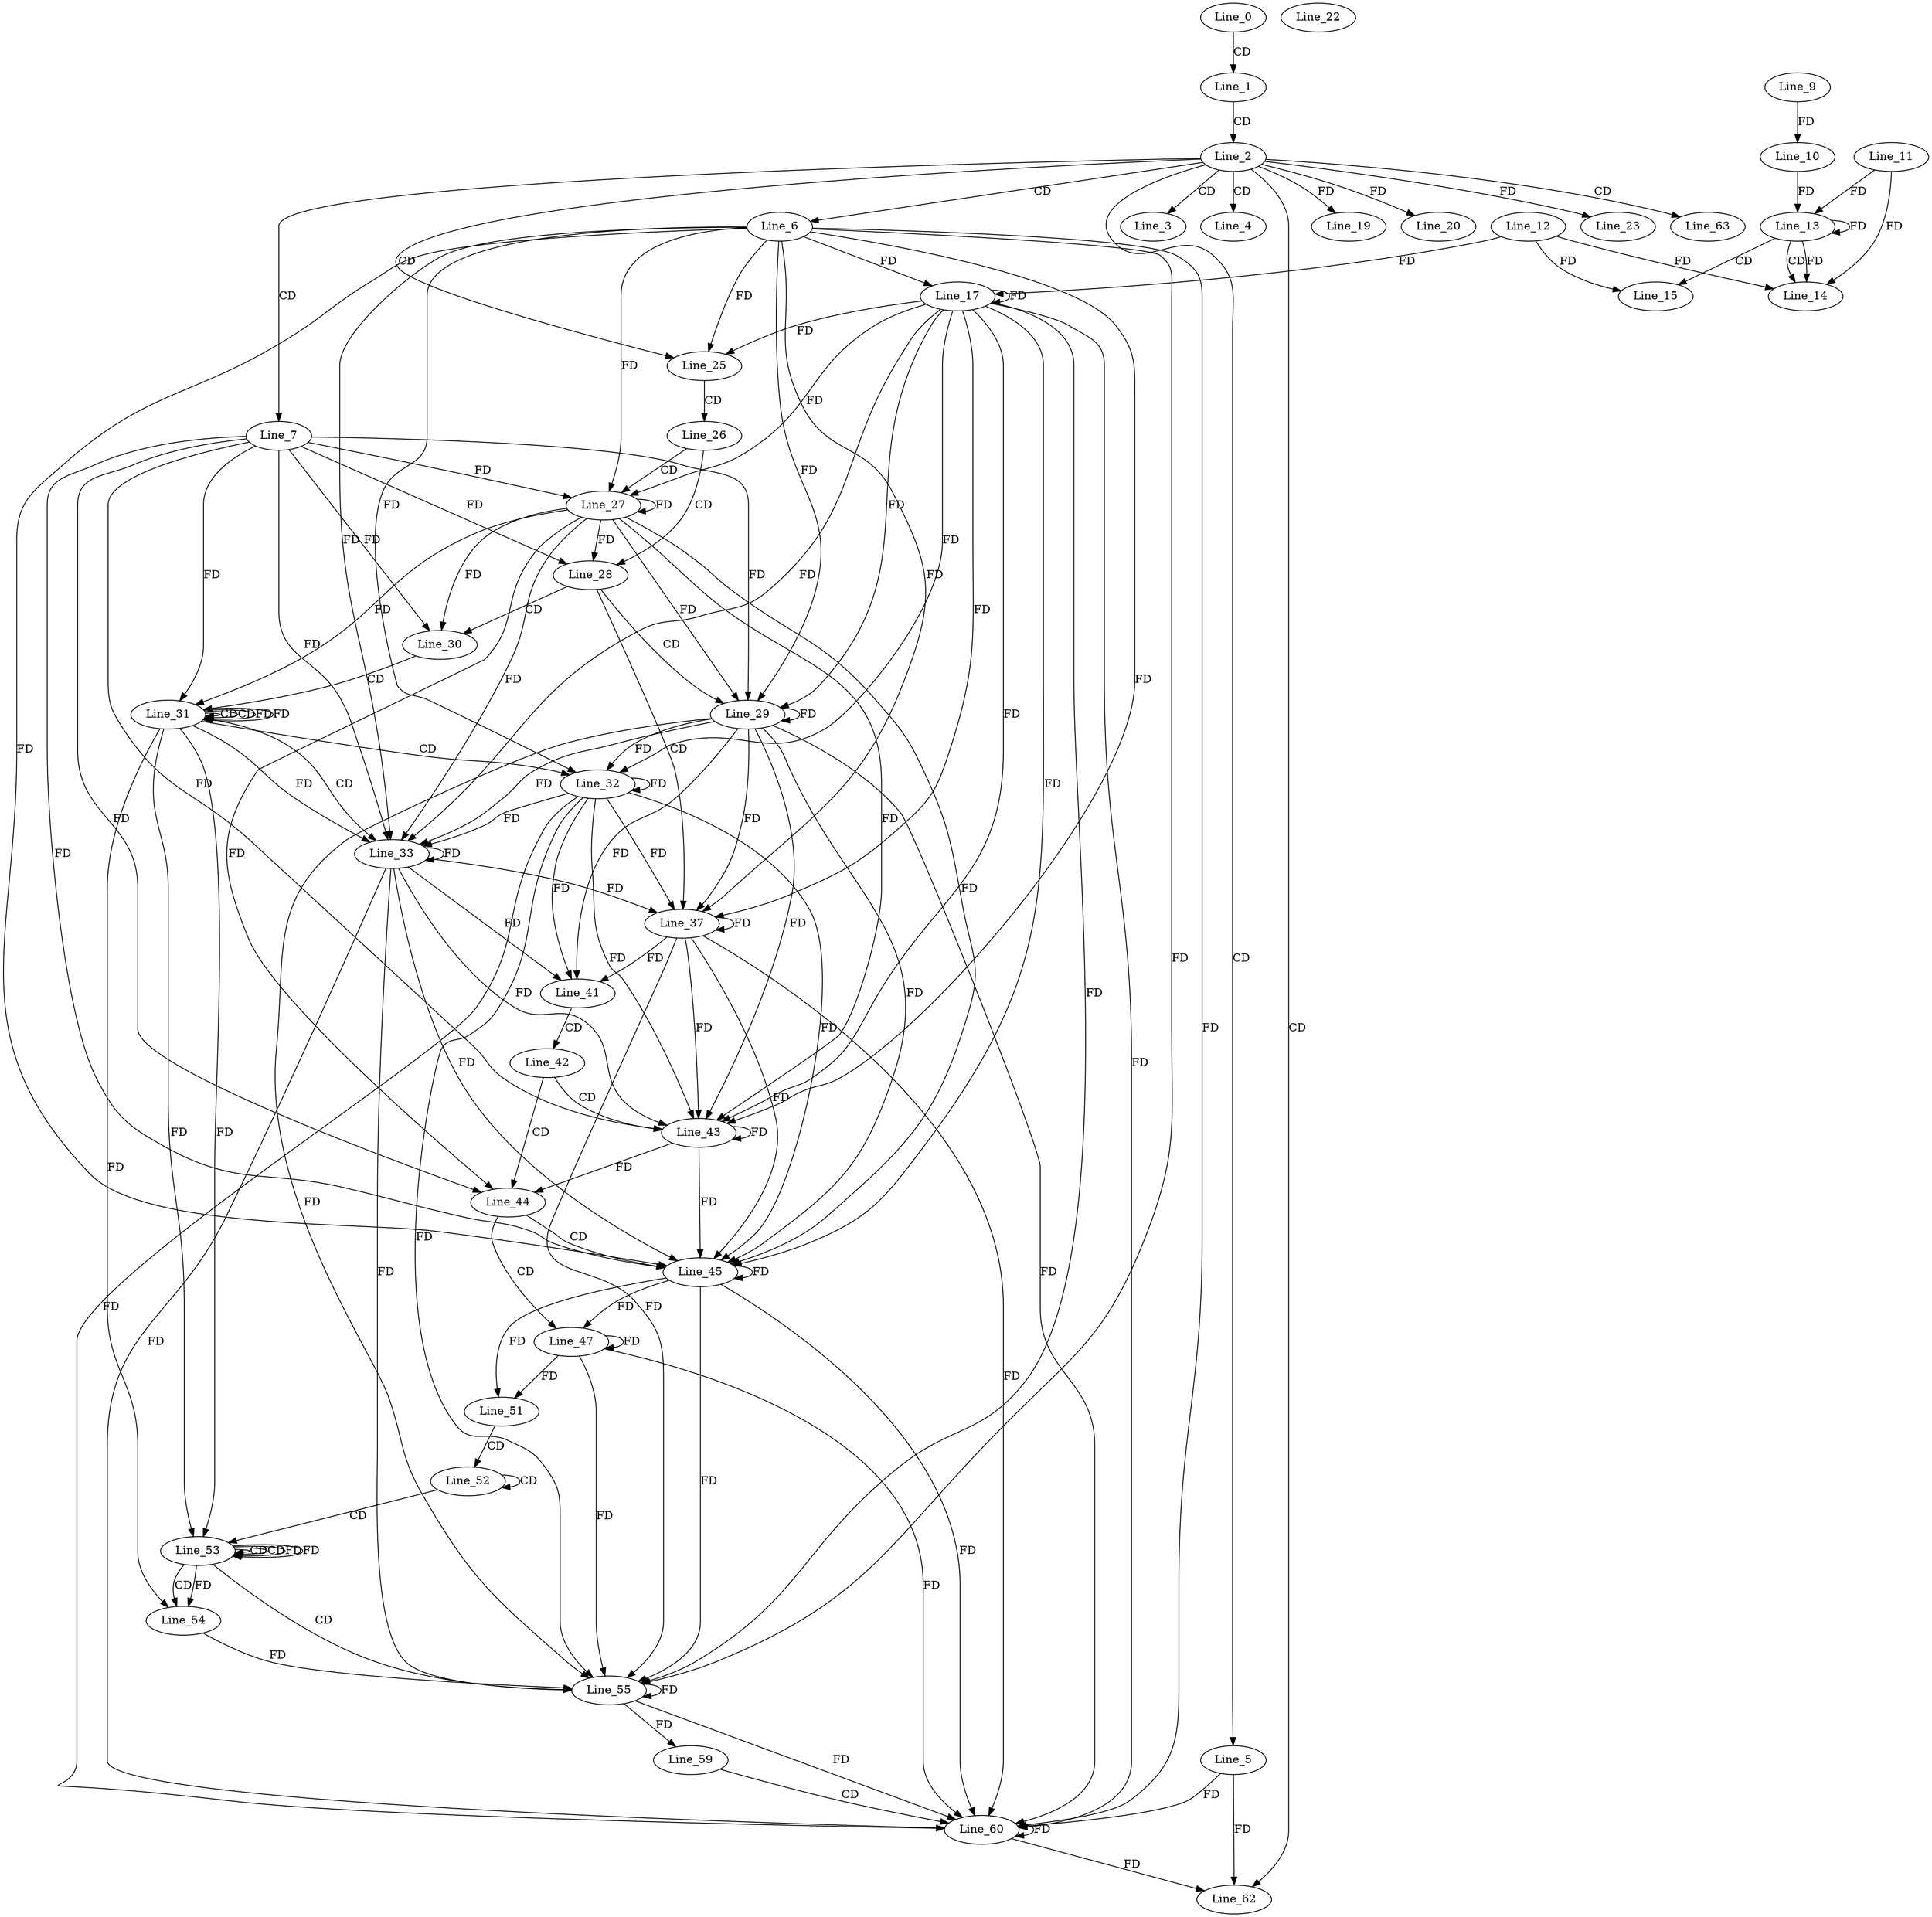 digraph G {
  Line_0;
  Line_1;
  Line_2;
  Line_3;
  Line_4;
  Line_5;
  Line_6;
  Line_7;
  Line_9;
  Line_10;
  Line_13;
  Line_11;
  Line_13;
  Line_10;
  Line_13;
  Line_14;
  Line_12;
  Line_15;
  Line_17;
  Line_17;
  Line_19;
  Line_20;
  Line_22;
  Line_23;
  Line_25;
  Line_26;
  Line_27;
  Line_27;
  Line_28;
  Line_28;
  Line_29;
  Line_29;
  Line_30;
  Line_30;
  Line_31;
  Line_31;
  Line_31;
  Line_31;
  Line_32;
  Line_33;
  Line_33;
  Line_37;
  Line_41;
  Line_42;
  Line_43;
  Line_43;
  Line_44;
  Line_44;
  Line_45;
  Line_45;
  Line_47;
  Line_51;
  Line_52;
  Line_52;
  Line_52;
  Line_53;
  Line_53;
  Line_53;
  Line_54;
  Line_54;
  Line_55;
  Line_55;
  Line_55;
  Line_55;
  Line_59;
  Line_60;
  Line_62;
  Line_63;
  Line_0 -> Line_1 [ label="CD" ];
  Line_1 -> Line_2 [ label="CD" ];
  Line_2 -> Line_3 [ label="CD" ];
  Line_2 -> Line_4 [ label="CD" ];
  Line_2 -> Line_5 [ label="CD" ];
  Line_2 -> Line_6 [ label="CD" ];
  Line_2 -> Line_7 [ label="CD" ];
  Line_9 -> Line_10 [ label="FD" ];
  Line_13 -> Line_13 [ label="FD" ];
  Line_11 -> Line_13 [ label="FD" ];
  Line_10 -> Line_13 [ label="FD" ];
  Line_13 -> Line_14 [ label="CD" ];
  Line_12 -> Line_14 [ label="FD" ];
  Line_13 -> Line_14 [ label="FD" ];
  Line_11 -> Line_14 [ label="FD" ];
  Line_13 -> Line_15 [ label="CD" ];
  Line_12 -> Line_15 [ label="FD" ];
  Line_6 -> Line_17 [ label="FD" ];
  Line_17 -> Line_17 [ label="FD" ];
  Line_12 -> Line_17 [ label="FD" ];
  Line_2 -> Line_19 [ label="FD" ];
  Line_2 -> Line_20 [ label="FD" ];
  Line_2 -> Line_23 [ label="FD" ];
  Line_2 -> Line_25 [ label="CD" ];
  Line_6 -> Line_25 [ label="FD" ];
  Line_17 -> Line_25 [ label="FD" ];
  Line_25 -> Line_26 [ label="CD" ];
  Line_26 -> Line_27 [ label="CD" ];
  Line_7 -> Line_27 [ label="FD" ];
  Line_27 -> Line_27 [ label="FD" ];
  Line_6 -> Line_27 [ label="FD" ];
  Line_17 -> Line_27 [ label="FD" ];
  Line_26 -> Line_28 [ label="CD" ];
  Line_7 -> Line_28 [ label="FD" ];
  Line_27 -> Line_28 [ label="FD" ];
  Line_28 -> Line_29 [ label="CD" ];
  Line_6 -> Line_29 [ label="FD" ];
  Line_17 -> Line_29 [ label="FD" ];
  Line_29 -> Line_29 [ label="FD" ];
  Line_7 -> Line_29 [ label="FD" ];
  Line_27 -> Line_29 [ label="FD" ];
  Line_28 -> Line_30 [ label="CD" ];
  Line_7 -> Line_30 [ label="FD" ];
  Line_27 -> Line_30 [ label="FD" ];
  Line_30 -> Line_31 [ label="CD" ];
  Line_31 -> Line_31 [ label="CD" ];
  Line_31 -> Line_31 [ label="CD" ];
  Line_7 -> Line_31 [ label="FD" ];
  Line_27 -> Line_31 [ label="FD" ];
  Line_31 -> Line_31 [ label="FD" ];
  Line_31 -> Line_32 [ label="CD" ];
  Line_32 -> Line_32 [ label="FD" ];
  Line_6 -> Line_32 [ label="FD" ];
  Line_17 -> Line_32 [ label="FD" ];
  Line_29 -> Line_32 [ label="FD" ];
  Line_31 -> Line_33 [ label="CD" ];
  Line_32 -> Line_33 [ label="FD" ];
  Line_33 -> Line_33 [ label="FD" ];
  Line_6 -> Line_33 [ label="FD" ];
  Line_17 -> Line_33 [ label="FD" ];
  Line_29 -> Line_33 [ label="FD" ];
  Line_7 -> Line_33 [ label="FD" ];
  Line_27 -> Line_33 [ label="FD" ];
  Line_31 -> Line_33 [ label="FD" ];
  Line_28 -> Line_37 [ label="CD" ];
  Line_32 -> Line_37 [ label="FD" ];
  Line_33 -> Line_37 [ label="FD" ];
  Line_6 -> Line_37 [ label="FD" ];
  Line_17 -> Line_37 [ label="FD" ];
  Line_29 -> Line_37 [ label="FD" ];
  Line_37 -> Line_37 [ label="FD" ];
  Line_32 -> Line_41 [ label="FD" ];
  Line_33 -> Line_41 [ label="FD" ];
  Line_29 -> Line_41 [ label="FD" ];
  Line_37 -> Line_41 [ label="FD" ];
  Line_41 -> Line_42 [ label="CD" ];
  Line_42 -> Line_43 [ label="CD" ];
  Line_7 -> Line_43 [ label="FD" ];
  Line_27 -> Line_43 [ label="FD" ];
  Line_43 -> Line_43 [ label="FD" ];
  Line_32 -> Line_43 [ label="FD" ];
  Line_33 -> Line_43 [ label="FD" ];
  Line_6 -> Line_43 [ label="FD" ];
  Line_17 -> Line_43 [ label="FD" ];
  Line_29 -> Line_43 [ label="FD" ];
  Line_37 -> Line_43 [ label="FD" ];
  Line_42 -> Line_44 [ label="CD" ];
  Line_7 -> Line_44 [ label="FD" ];
  Line_27 -> Line_44 [ label="FD" ];
  Line_43 -> Line_44 [ label="FD" ];
  Line_44 -> Line_45 [ label="CD" ];
  Line_32 -> Line_45 [ label="FD" ];
  Line_33 -> Line_45 [ label="FD" ];
  Line_6 -> Line_45 [ label="FD" ];
  Line_17 -> Line_45 [ label="FD" ];
  Line_29 -> Line_45 [ label="FD" ];
  Line_37 -> Line_45 [ label="FD" ];
  Line_45 -> Line_45 [ label="FD" ];
  Line_7 -> Line_45 [ label="FD" ];
  Line_27 -> Line_45 [ label="FD" ];
  Line_43 -> Line_45 [ label="FD" ];
  Line_44 -> Line_47 [ label="CD" ];
  Line_45 -> Line_47 [ label="FD" ];
  Line_47 -> Line_47 [ label="FD" ];
  Line_45 -> Line_51 [ label="FD" ];
  Line_47 -> Line_51 [ label="FD" ];
  Line_51 -> Line_52 [ label="CD" ];
  Line_52 -> Line_52 [ label="CD" ];
  Line_52 -> Line_53 [ label="CD" ];
  Line_53 -> Line_53 [ label="CD" ];
  Line_31 -> Line_53 [ label="FD" ];
  Line_53 -> Line_53 [ label="CD" ];
  Line_53 -> Line_53 [ label="FD" ];
  Line_31 -> Line_53 [ label="FD" ];
  Line_53 -> Line_54 [ label="CD" ];
  Line_53 -> Line_54 [ label="FD" ];
  Line_31 -> Line_54 [ label="FD" ];
  Line_53 -> Line_55 [ label="CD" ];
  Line_55 -> Line_55 [ label="FD" ];
  Line_32 -> Line_55 [ label="FD" ];
  Line_33 -> Line_55 [ label="FD" ];
  Line_6 -> Line_55 [ label="FD" ];
  Line_17 -> Line_55 [ label="FD" ];
  Line_29 -> Line_55 [ label="FD" ];
  Line_37 -> Line_55 [ label="FD" ];
  Line_45 -> Line_55 [ label="FD" ];
  Line_47 -> Line_55 [ label="FD" ];
  Line_54 -> Line_55 [ label="FD" ];
  Line_55 -> Line_59 [ label="FD" ];
  Line_59 -> Line_60 [ label="CD" ];
  Line_5 -> Line_60 [ label="FD" ];
  Line_60 -> Line_60 [ label="FD" ];
  Line_55 -> Line_60 [ label="FD" ];
  Line_32 -> Line_60 [ label="FD" ];
  Line_33 -> Line_60 [ label="FD" ];
  Line_6 -> Line_60 [ label="FD" ];
  Line_17 -> Line_60 [ label="FD" ];
  Line_29 -> Line_60 [ label="FD" ];
  Line_37 -> Line_60 [ label="FD" ];
  Line_45 -> Line_60 [ label="FD" ];
  Line_47 -> Line_60 [ label="FD" ];
  Line_2 -> Line_62 [ label="CD" ];
  Line_5 -> Line_62 [ label="FD" ];
  Line_60 -> Line_62 [ label="FD" ];
  Line_2 -> Line_63 [ label="CD" ];
  Line_31 -> Line_31 [ label="FD" ];
  Line_53 -> Line_53 [ label="FD" ];
}

